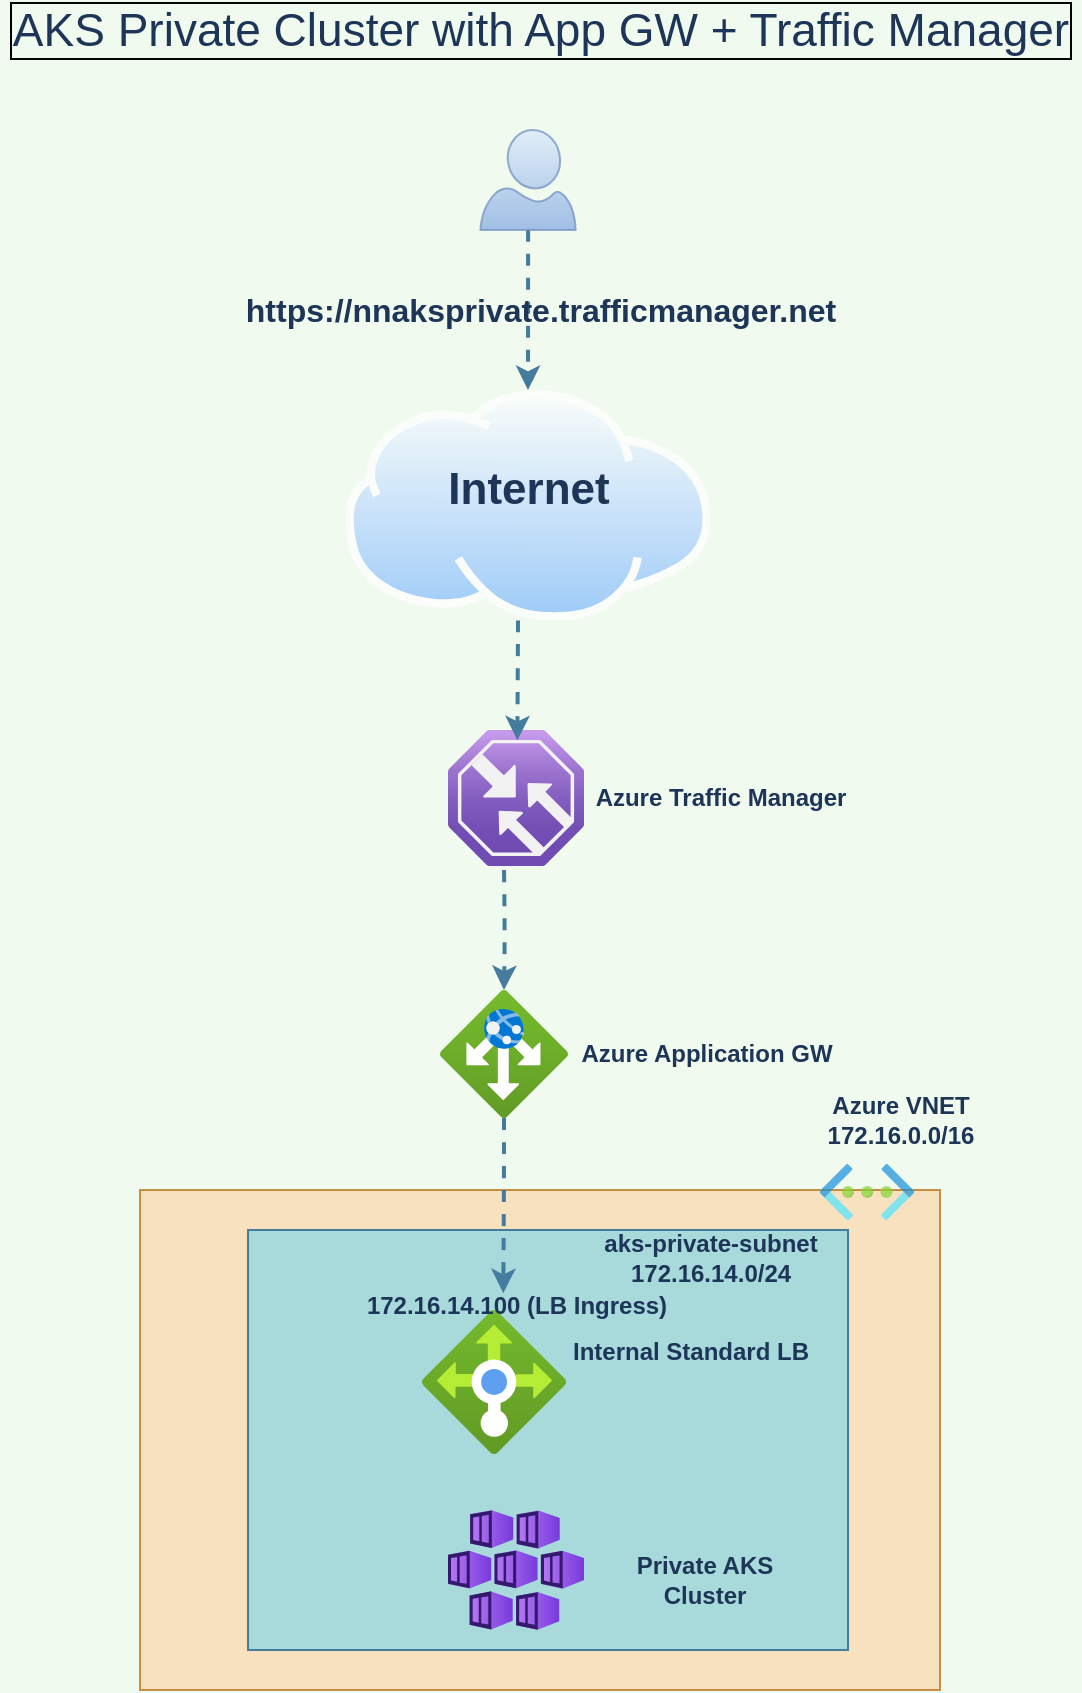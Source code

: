 <mxfile>
    <diagram id="4-xZHLOxTl4kP0bXQdMv" name="AppGW-TM">
        <mxGraphModel dx="1093" dy="1777" grid="1" gridSize="10" guides="1" tooltips="1" connect="1" arrows="1" fold="1" page="1" pageScale="1" pageWidth="850" pageHeight="1100" background="#F1FAEE" math="0" shadow="0">
            <root>
                <mxCell id="0"/>
                <mxCell id="1" parent="0"/>
                <mxCell id="r93_GqnMmugwLzrLt0np-10" style="edgeStyle=orthogonalEdgeStyle;curved=1;jumpSize=10;orthogonalLoop=1;jettySize=auto;html=1;dashed=1;strokeWidth=2;fontSize=9;fontColor=#1D3557;fillColor=#A8DADC;strokeColor=#457B9D;labelBackgroundColor=#F1FAEE;" parent="1" target="4" edge="1">
                    <mxGeometry relative="1" as="geometry">
                        <mxPoint x="392" y="-640" as="sourcePoint"/>
                    </mxGeometry>
                </mxCell>
                <mxCell id="2" value="" style="aspect=fixed;html=1;points=[];align=center;image;fontSize=12;image=img/lib/azure2/networking/Traffic_Manager_Profiles.svg;fontColor=#1D3557;labelBackgroundColor=#F1FAEE;fillColor=#A8DADC;strokeColor=#457B9D;" parent="1" vertex="1">
                    <mxGeometry x="364.01" y="-710" width="68" height="68" as="geometry"/>
                </mxCell>
                <mxCell id="4" value="" style="aspect=fixed;html=1;points=[];align=center;image;fontSize=12;image=img/lib/azure2/networking/Application_Gateways.svg;fontColor=#1D3557;labelBackgroundColor=#F1FAEE;fillColor=#A8DADC;strokeColor=#457B9D;" parent="1" vertex="1">
                    <mxGeometry x="360" y="-580" width="64" height="64" as="geometry"/>
                </mxCell>
                <mxCell id="FgJBHcW3uHFj0WgLqiAK-4" value="" style="whiteSpace=wrap;html=1;strokeWidth=1;fontSize=16;opacity=70;fillColor=#fad7ac;strokeColor=#b46504;" parent="1" vertex="1">
                    <mxGeometry x="210" y="-480" width="400" height="250" as="geometry"/>
                </mxCell>
                <mxCell id="FgJBHcW3uHFj0WgLqiAK-23" value="" style="aspect=fixed;html=1;points=[];align=center;image;fontSize=12;image=img/lib/azure2/networking/Virtual_Networks.svg;strokeWidth=1;opacity=70;fontColor=#1D3557;fontStyle=1;labelBackgroundColor=#F1FAEE;fillColor=#A8DADC;strokeColor=#457B9D;" parent="1" vertex="1">
                    <mxGeometry x="550" y="-493" width="47" height="28.06" as="geometry"/>
                </mxCell>
                <mxCell id="FgJBHcW3uHFj0WgLqiAK-6" value="" style="whiteSpace=wrap;html=1;fillColor=#A8DADC;strokeColor=#457B9D;fontSize=12;fontStyle=1;fontColor=#1D3557;" parent="1" vertex="1">
                    <mxGeometry x="264.01" y="-460" width="300" height="210" as="geometry"/>
                </mxCell>
                <mxCell id="FgJBHcW3uHFj0WgLqiAK-7" value="" style="aspect=fixed;html=1;points=[];align=center;image;fontSize=12;image=img/lib/azure2/networking/Load_Balancers.svg;fontColor=#1D3557;fontStyle=1;labelBackgroundColor=#F1FAEE;fillColor=#A8DADC;strokeColor=#457B9D;" parent="1" vertex="1">
                    <mxGeometry x="351.01" y="-420" width="72" height="72" as="geometry"/>
                </mxCell>
                <mxCell id="FgJBHcW3uHFj0WgLqiAK-8" value="" style="aspect=fixed;html=1;points=[];align=center;image;fontSize=12;image=img/lib/azure2/containers/Kubernetes_Services.svg;fontColor=#1D3557;fontStyle=1;labelBackgroundColor=#F1FAEE;fillColor=#A8DADC;strokeColor=#457B9D;" parent="1" vertex="1">
                    <mxGeometry x="364.01" y="-320" width="68" height="60" as="geometry"/>
                </mxCell>
                <mxCell id="FgJBHcW3uHFj0WgLqiAK-17" value="&lt;div style=&quot;text-align: left; font-size: 12px;&quot;&gt;&lt;span style=&quot;font-size: 12px;&quot;&gt;172.16.14.100 (LB Ingress)&lt;/span&gt;&lt;br style=&quot;font-size: 12px;&quot;&gt;&lt;/div&gt;" style="text;html=1;resizable=0;autosize=1;align=center;verticalAlign=middle;points=[];fillColor=none;strokeColor=none;rounded=0;fontSize=12;opacity=70;fontColor=#1D3557;fontStyle=1" parent="1" vertex="1">
                    <mxGeometry x="318.01" y="-432" width="160" height="20" as="geometry"/>
                </mxCell>
                <mxCell id="FgJBHcW3uHFj0WgLqiAK-19" value="&lt;font style=&quot;font-size: 12px;&quot;&gt;Internal Standard LB&lt;br style=&quot;font-size: 12px;&quot;&gt;&lt;/font&gt;" style="text;html=1;resizable=0;autosize=1;align=center;verticalAlign=middle;points=[];fillColor=none;strokeColor=none;rounded=0;fontSize=12;opacity=70;fontColor=#1D3557;fontStyle=1" parent="1" vertex="1">
                    <mxGeometry x="420" y="-409" width="130" height="20" as="geometry"/>
                </mxCell>
                <mxCell id="FgJBHcW3uHFj0WgLqiAK-20" value="&lt;font style=&quot;font-size: 12px;&quot;&gt;Private AKS&lt;br style=&quot;font-size: 12px;&quot;&gt;Cluster&lt;br style=&quot;font-size: 12px;&quot;&gt;&lt;/font&gt;" style="text;html=1;resizable=0;autosize=1;align=center;verticalAlign=middle;points=[];fillColor=none;strokeColor=none;rounded=0;fontSize=12;opacity=70;fontColor=#1D3557;fontStyle=1" parent="1" vertex="1">
                    <mxGeometry x="452.01" y="-300" width="80" height="30" as="geometry"/>
                </mxCell>
                <mxCell id="FgJBHcW3uHFj0WgLqiAK-22" value="&lt;font style=&quot;font-size: 12px;&quot;&gt;aks-private-subnet&lt;br style=&quot;font-size: 12px;&quot;&gt;172.16.14.0/24&lt;br style=&quot;font-size: 12px;&quot;&gt;&lt;/font&gt;" style="text;html=1;resizable=0;autosize=1;align=center;verticalAlign=middle;points=[];fillColor=none;strokeColor=none;rounded=0;fontSize=12;opacity=70;strokeWidth=4;fontColor=#1D3557;fontStyle=1" parent="1" vertex="1">
                    <mxGeometry x="435.01" y="-461" width="120" height="30" as="geometry"/>
                </mxCell>
                <mxCell id="Ija3Hl4Jm20LbU6CNTbf-4" value="" style="group;fontColor=#1D3557;" parent="1" vertex="1" connectable="0">
                    <mxGeometry x="312.5" y="-880" width="183.02" height="115.3" as="geometry"/>
                </mxCell>
                <mxCell id="Ija3Hl4Jm20LbU6CNTbf-5" value="" style="aspect=fixed;perimeter=ellipsePerimeter;html=1;align=center;shadow=0;dashed=0;spacingTop=3;image;image=img/lib/active_directory/internet_cloud.svg;strokeWidth=4;fontSize=24;opacity=70;fontColor=#1D3557;labelBackgroundColor=#F1FAEE;fillColor=#A8DADC;strokeColor=#457B9D;" parent="Ija3Hl4Jm20LbU6CNTbf-4" vertex="1">
                    <mxGeometry width="183.02" height="115.3" as="geometry"/>
                </mxCell>
                <mxCell id="Ija3Hl4Jm20LbU6CNTbf-6" value="&lt;font style=&quot;font-size: 22px&quot;&gt;&lt;b&gt;Internet&lt;/b&gt;&lt;/font&gt;" style="text;html=1;resizable=0;autosize=1;align=center;verticalAlign=middle;points=[];fillColor=none;strokeColor=none;rounded=0;fontSize=9;opacity=70;fontColor=#1D3557;" parent="Ija3Hl4Jm20LbU6CNTbf-4" vertex="1">
                    <mxGeometry x="41.51" y="40" width="100" height="20" as="geometry"/>
                </mxCell>
                <mxCell id="r93_GqnMmugwLzrLt0np-8" style="edgeStyle=orthogonalEdgeStyle;jumpSize=10;orthogonalLoop=1;jettySize=auto;html=1;dashed=1;strokeWidth=2;fontSize=9;fontColor=#1D3557;curved=1;fillColor=#A8DADC;strokeColor=#457B9D;labelBackgroundColor=#F1FAEE;" parent="1" source="Ija3Hl4Jm20LbU6CNTbf-7" target="Ija3Hl4Jm20LbU6CNTbf-5" edge="1">
                    <mxGeometry relative="1" as="geometry">
                        <Array as="points">
                            <mxPoint x="404" y="-930"/>
                            <mxPoint x="404" y="-930"/>
                        </Array>
                    </mxGeometry>
                </mxCell>
                <mxCell id="Ija3Hl4Jm20LbU6CNTbf-7" value="" style="verticalLabelPosition=bottom;html=1;verticalAlign=top;align=center;strokeColor=#6c8ebf;fillColor=#dae8fc;shape=mxgraph.azure.user;fontSize=9;opacity=70;gradientColor=#7ea6e0;" parent="1" vertex="1">
                    <mxGeometry x="380.26" y="-1010" width="47.5" height="50" as="geometry"/>
                </mxCell>
                <mxCell id="tHa_Rpu3lXLGzCLsMZf4-4" value="&lt;font style=&quot;font-size: 12px;&quot;&gt;Azure VNET&lt;br style=&quot;font-size: 12px;&quot;&gt;172.16.0.0/16&lt;br style=&quot;font-size: 12px;&quot;&gt;&lt;/font&gt;" style="text;html=1;resizable=0;autosize=1;align=center;verticalAlign=middle;points=[];fillColor=none;strokeColor=none;rounded=0;fontSize=12;opacity=70;strokeWidth=4;fontColor=#1D3557;fontStyle=1" parent="1" vertex="1">
                    <mxGeometry x="545" y="-530" width="90" height="30" as="geometry"/>
                </mxCell>
                <mxCell id="r93_GqnMmugwLzrLt0np-9" style="edgeStyle=orthogonalEdgeStyle;curved=1;jumpSize=10;orthogonalLoop=1;jettySize=auto;html=1;entryX=0.51;entryY=0.076;entryDx=0;entryDy=0;entryPerimeter=0;dashed=1;strokeWidth=2;fontSize=9;fontColor=#1D3557;fillColor=#A8DADC;strokeColor=#457B9D;labelBackgroundColor=#F1FAEE;" parent="1" source="Ija3Hl4Jm20LbU6CNTbf-5" target="2" edge="1">
                    <mxGeometry relative="1" as="geometry">
                        <Array as="points">
                            <mxPoint x="399" y="-760"/>
                            <mxPoint x="399" y="-760"/>
                        </Array>
                    </mxGeometry>
                </mxCell>
                <mxCell id="r93_GqnMmugwLzrLt0np-12" style="edgeStyle=orthogonalEdgeStyle;curved=1;jumpSize=10;orthogonalLoop=1;jettySize=auto;html=1;entryX=0.46;entryY=0.179;entryDx=0;entryDy=0;entryPerimeter=0;dashed=1;strokeWidth=2;fontSize=12;fontColor=#1D3557;fillColor=#A8DADC;strokeColor=#457B9D;fontStyle=1;labelBackgroundColor=#F1FAEE;" parent="1" source="4" target="FgJBHcW3uHFj0WgLqiAK-17" edge="1">
                    <mxGeometry relative="1" as="geometry"/>
                </mxCell>
                <mxCell id="TKOTXLHQB8G0pL5HHSA2-4" value="&lt;font style=&quot;font-size: 23px&quot;&gt;AKS Private Cluster with App GW + Traffic Manager&lt;/font&gt;" style="text;html=1;resizable=0;autosize=1;align=center;verticalAlign=middle;points=[];rounded=0;fontSize=12;opacity=70;strokeWidth=4;fontColor=#1D3557;labelBackgroundColor=none;fontStyle=0;labelBorderColor=#000000;" parent="1" vertex="1">
                    <mxGeometry x="140" y="-1070" width="540" height="20" as="geometry"/>
                </mxCell>
                <mxCell id="TKOTXLHQB8G0pL5HHSA2-5" value="&lt;font style=&quot;font-size: 12px&quot;&gt;Azure Application GW&lt;br style=&quot;font-size: 12px&quot;&gt;&lt;/font&gt;" style="text;html=1;resizable=0;autosize=1;align=center;verticalAlign=middle;points=[];fillColor=none;strokeColor=none;rounded=0;fontSize=12;opacity=70;fontColor=#1D3557;fontStyle=1" parent="1" vertex="1">
                    <mxGeometry x="422.76" y="-558" width="140" height="20" as="geometry"/>
                </mxCell>
                <mxCell id="TKOTXLHQB8G0pL5HHSA2-6" value="&lt;font style=&quot;font-size: 12px&quot;&gt;Azure Traffic Manager&lt;br style=&quot;font-size: 12px&quot;&gt;&lt;/font&gt;" style="text;html=1;resizable=0;autosize=1;align=center;verticalAlign=middle;points=[];fillColor=none;strokeColor=none;rounded=0;fontSize=12;opacity=70;fontColor=#1D3557;fontStyle=1" parent="1" vertex="1">
                    <mxGeometry x="430.01" y="-686" width="140" height="20" as="geometry"/>
                </mxCell>
                <mxCell id="Eux8NohXWpJZZ_GcyQIz-4" value="&lt;span&gt;https://nnaksprivate.trafficmanager.net&lt;/span&gt;" style="text;html=1;resizable=0;autosize=1;align=center;verticalAlign=middle;points=[];rounded=0;fontSize=16;opacity=70;strokeWidth=4;fontColor=#1D3557;labelBackgroundColor=none;fontStyle=1" parent="1" vertex="1">
                    <mxGeometry x="255" y="-930" width="310" height="20" as="geometry"/>
                </mxCell>
            </root>
        </mxGraphModel>
    </diagram>
    <diagram id="6LPI46fi2uUncDeXNJfb" name="AFD-Premium-PEP">
        <mxGraphModel dx="1943" dy="1777" grid="1" gridSize="10" guides="1" tooltips="1" connect="1" arrows="1" fold="1" page="1" pageScale="1" pageWidth="850" pageHeight="1100" background="#F1FAEE" math="0" shadow="0">
            <root>
                <mxCell id="f9K7gO3RI8mMg1lpbnID-0"/>
                <mxCell id="f9K7gO3RI8mMg1lpbnID-1" parent="f9K7gO3RI8mMg1lpbnID-0"/>
                <mxCell id="VLunNyUZ4l7rgIiEUKbG-4" value="" style="whiteSpace=wrap;html=1;strokeWidth=1;fontSize=12;opacity=70;fillColor=#fad7ac;strokeColor=#b46504;fontStyle=1;" parent="f9K7gO3RI8mMg1lpbnID-1" vertex="1">
                    <mxGeometry x="-820" y="-410" width="920" height="310" as="geometry"/>
                </mxCell>
                <mxCell id="KaZylue_DNo6RCHoot9r-7" style="edgeStyle=orthogonalEdgeStyle;curved=1;jumpSize=10;orthogonalLoop=1;jettySize=auto;html=1;entryX=0.47;entryY=0.036;entryDx=0;entryDy=0;entryPerimeter=0;dashed=1;strokeWidth=2;fontSize=12;fontColor=#1D3557;fillColor=#A8DADC;strokeColor=#457B9D;fontStyle=1;exitX=0.545;exitY=1.027;exitDx=0;exitDy=0;exitPerimeter=0;labelBackgroundColor=#F1FAEE;" parent="f9K7gO3RI8mMg1lpbnID-1" source="KjSyayzWr5BcyXWsrVw--29" target="KjSyayzWr5BcyXWsrVw--13" edge="1">
                    <mxGeometry relative="1" as="geometry"/>
                </mxCell>
                <mxCell id="VLunNyUZ4l7rgIiEUKbG-5" value="" style="aspect=fixed;html=1;points=[];align=center;image;fontSize=12;image=img/lib/azure2/networking/Virtual_Networks.svg;strokeWidth=1;opacity=70;fontColor=#1D3557;fontStyle=1;fillColor=#A8DADC;strokeColor=#457B9D;labelBackgroundColor=#F1FAEE;" parent="f9K7gO3RI8mMg1lpbnID-1" vertex="1">
                    <mxGeometry x="40" y="-423" width="47" height="28.06" as="geometry"/>
                </mxCell>
                <mxCell id="VLunNyUZ4l7rgIiEUKbG-7" value="" style="whiteSpace=wrap;html=1;strokeWidth=1;fontSize=9;opacity=70;fillColor=#A8DADC;strokeColor=#457B9D;fontColor=#1D3557;" parent="f9K7gO3RI8mMg1lpbnID-1" vertex="1">
                    <mxGeometry x="-383.49" y="-540" width="45" height="500" as="geometry"/>
                </mxCell>
                <mxCell id="VLunNyUZ4l7rgIiEUKbG-8" value="&lt;font style=&quot;font-size: 16px;&quot;&gt;Private Link&lt;/font&gt;" style="text;html=1;resizable=0;autosize=1;align=center;verticalAlign=middle;points=[];fillColor=#A8DADC;strokeColor=#457B9D;rounded=0;fontSize=16;opacity=70;rotation=-91;fontStyle=0;fontColor=#1D3557;" parent="f9K7gO3RI8mMg1lpbnID-1" vertex="1">
                    <mxGeometry x="-410" y="-310" width="100" height="20" as="geometry"/>
                </mxCell>
                <mxCell id="VLunNyUZ4l7rgIiEUKbG-9" value="" style="group;fontColor=#1D3557;" parent="f9K7gO3RI8mMg1lpbnID-1" vertex="1" connectable="0">
                    <mxGeometry x="-500" y="-870" width="261.51" height="170" as="geometry"/>
                </mxCell>
                <mxCell id="KjSyayzWr5BcyXWsrVw--17" value="" style="aspect=fixed;perimeter=ellipsePerimeter;html=1;align=center;shadow=0;dashed=0;spacingTop=3;image;image=img/lib/active_directory/internet_cloud.svg;strokeWidth=4;fontSize=24;opacity=70;fontColor=#1D3557;fillColor=#A8DADC;strokeColor=#457B9D;labelBackgroundColor=#F1FAEE;" parent="VLunNyUZ4l7rgIiEUKbG-9" vertex="1">
                    <mxGeometry width="256.604" height="161.657" as="geometry"/>
                </mxCell>
                <mxCell id="VLunNyUZ4l7rgIiEUKbG-6" value="&lt;font style=&quot;font-size: 22px&quot;&gt;&lt;b&gt;Internet&lt;/b&gt;&lt;/font&gt;" style="text;html=1;resizable=0;autosize=1;align=center;verticalAlign=middle;points=[];fillColor=none;strokeColor=none;rounded=0;fontSize=9;opacity=70;fontColor=#1D3557;" parent="VLunNyUZ4l7rgIiEUKbG-9" vertex="1">
                    <mxGeometry x="59.312" y="58.977" width="100" height="20" as="geometry"/>
                </mxCell>
                <mxCell id="KaZylue_DNo6RCHoot9r-9" style="edgeStyle=orthogonalEdgeStyle;curved=1;jumpSize=10;orthogonalLoop=1;jettySize=auto;html=1;dashed=1;strokeWidth=2;fontSize=9;fontColor=#1D3557;fillColor=#A8DADC;strokeColor=#457B9D;labelBackgroundColor=#F1FAEE;" parent="f9K7gO3RI8mMg1lpbnID-1" source="VLunNyUZ4l7rgIiEUKbG-26" target="KjSyayzWr5BcyXWsrVw--17" edge="1">
                    <mxGeometry relative="1" as="geometry"/>
                </mxCell>
                <mxCell id="VLunNyUZ4l7rgIiEUKbG-26" value="" style="verticalLabelPosition=bottom;html=1;verticalAlign=top;align=center;strokeColor=#6c8ebf;fillColor=#dae8fc;shape=mxgraph.azure.user;fontSize=9;opacity=70;gradientColor=#7ea6e0;" parent="f9K7gO3RI8mMg1lpbnID-1" vertex="1">
                    <mxGeometry x="-395.45" y="-1040" width="47.5" height="50" as="geometry"/>
                </mxCell>
                <mxCell id="VLunNyUZ4l7rgIiEUKbG-32" value="&lt;span style=&quot;font-size: 15px;&quot;&gt;&lt;font color=&quot;#cc0000&quot; style=&quot;font-size: 15px;&quot;&gt;Origin Not Routable from Internet&lt;/font&gt;&lt;/span&gt;" style="text;html=1;resizable=0;autosize=1;align=center;verticalAlign=middle;points=[];fillColor=none;strokeColor=none;rounded=0;fontSize=15;opacity=70;strokeWidth=4;fontColor=#1D3557;fontStyle=0;labelBackgroundColor=none;" parent="f9K7gO3RI8mMg1lpbnID-1" vertex="1">
                    <mxGeometry x="-245" y="-650.37" width="240" height="20" as="geometry"/>
                </mxCell>
                <mxCell id="VLunNyUZ4l7rgIiEUKbG-35" value="&lt;font style=&quot;font-size: 12px;&quot;&gt;Azure VNET&lt;br style=&quot;font-size: 12px;&quot;&gt;172.16.0.0/16&lt;br style=&quot;font-size: 12px;&quot;&gt;&lt;/font&gt;" style="text;html=1;resizable=0;autosize=1;align=center;verticalAlign=middle;points=[];fillColor=none;strokeColor=none;rounded=0;fontSize=12;opacity=70;strokeWidth=4;fontColor=#1D3557;fontStyle=1" parent="f9K7gO3RI8mMg1lpbnID-1" vertex="1">
                    <mxGeometry x="5" y="-455" width="90" height="30" as="geometry"/>
                </mxCell>
                <mxCell id="KjSyayzWr5BcyXWsrVw--0" value="" style="whiteSpace=wrap;html=1;fillColor=#A8DADC;strokeColor=#457B9D;fontSize=12;fontStyle=1;fontColor=#1D3557;" parent="f9K7gO3RI8mMg1lpbnID-1" vertex="1">
                    <mxGeometry x="-245.99" y="-380" width="300" height="200" as="geometry"/>
                </mxCell>
                <mxCell id="KjSyayzWr5BcyXWsrVw--1" value="" style="aspect=fixed;html=1;points=[];align=center;image;fontSize=12;image=img/lib/azure2/networking/Load_Balancers.svg;fontColor=#1D3557;fontStyle=1;fillColor=#A8DADC;strokeColor=#457B9D;labelBackgroundColor=#F1FAEE;" parent="f9K7gO3RI8mMg1lpbnID-1" vertex="1">
                    <mxGeometry x="-149.99" y="-370" width="72" height="72" as="geometry"/>
                </mxCell>
                <mxCell id="KjSyayzWr5BcyXWsrVw--2" value="" style="aspect=fixed;html=1;points=[];align=center;image;fontSize=12;image=img/lib/azure2/containers/Kubernetes_Services.svg;fontColor=#1D3557;fontStyle=1;fillColor=#A8DADC;strokeColor=#457B9D;labelBackgroundColor=#F1FAEE;" parent="f9K7gO3RI8mMg1lpbnID-1" vertex="1">
                    <mxGeometry x="-145.99" y="-250" width="68" height="60" as="geometry"/>
                </mxCell>
                <mxCell id="KjSyayzWr5BcyXWsrVw--3" value="" style="whiteSpace=wrap;html=1;fillColor=#A8DADC;strokeColor=#457B9D;fontSize=12;fontStyle=1;fontColor=#1D3557;" parent="f9K7gO3RI8mMg1lpbnID-1" vertex="1">
                    <mxGeometry x="-780.99" y="-380" width="300" height="200" as="geometry"/>
                </mxCell>
                <mxCell id="3RihLdK-z4v79nkGgRYW-4" style="edgeStyle=orthogonalEdgeStyle;curved=1;jumpSize=10;orthogonalLoop=1;jettySize=auto;html=1;entryX=0.453;entryY=-0.146;entryDx=0;entryDy=0;entryPerimeter=0;dashed=1;strokeWidth=2;fontSize=15;fontColor=#1D3557;fillColor=#A8DADC;strokeColor=#457B9D;labelBackgroundColor=#F1FAEE;" parent="f9K7gO3RI8mMg1lpbnID-1" source="KjSyayzWr5BcyXWsrVw--4" target="VLunNyUZ4l7rgIiEUKbG-14" edge="1">
                    <mxGeometry relative="1" as="geometry"/>
                </mxCell>
                <mxCell id="KjSyayzWr5BcyXWsrVw--4" value="" style="aspect=fixed;html=1;points=[];align=center;image;fontSize=12;image=img/lib/azure2/compute/Virtual_Machine.svg;fontColor=#1D3557;fontStyle=1;fillColor=#A8DADC;strokeColor=#457B9D;labelBackgroundColor=#F1FAEE;" parent="f9K7gO3RI8mMg1lpbnID-1" vertex="1">
                    <mxGeometry x="-760.49" y="-331" width="69" height="64" as="geometry"/>
                </mxCell>
                <mxCell id="KjSyayzWr5BcyXWsrVw--5" value="" style="aspect=fixed;html=1;points=[];align=center;image;fontSize=12;image=img/lib/azure2/networking/Private_Link_Service.svg;fontColor=#1D3557;fontStyle=1;fillColor=#A8DADC;strokeColor=#457B9D;labelBackgroundColor=#F1FAEE;" parent="f9K7gO3RI8mMg1lpbnID-1" vertex="1">
                    <mxGeometry x="-205.99" y="-341.46" width="56" height="32.46" as="geometry"/>
                </mxCell>
                <mxCell id="KjSyayzWr5BcyXWsrVw--7" value="" style="aspect=fixed;html=1;points=[];align=center;image;fontSize=12;image=img/lib/azure2/networking/Private_Link.svg;fontColor=#1D3557;fontStyle=1;fillColor=#A8DADC;strokeColor=#457B9D;labelBackgroundColor=#F1FAEE;" parent="f9K7gO3RI8mMg1lpbnID-1" vertex="1">
                    <mxGeometry x="-535.99" y="-369" width="60" height="55" as="geometry"/>
                </mxCell>
                <mxCell id="KjSyayzWr5BcyXWsrVw--10" value="Provider" style="text;html=1;resizable=0;autosize=1;align=center;verticalAlign=middle;points=[];fillColor=#A8DADC;strokeColor=#457B9D;rounded=0;opacity=70;fontSize=16;fontColor=#1D3557;fontStyle=0" parent="f9K7gO3RI8mMg1lpbnID-1" vertex="1">
                    <mxGeometry x="-130.99" y="-140" width="70" height="20" as="geometry"/>
                </mxCell>
                <mxCell id="KjSyayzWr5BcyXWsrVw--11" value="Consumer" style="text;html=1;resizable=0;autosize=1;align=center;verticalAlign=middle;points=[];fillColor=#A8DADC;strokeColor=#457B9D;rounded=0;opacity=70;fontSize=16;fontColor=#1D3557;fontStyle=0" parent="f9K7gO3RI8mMg1lpbnID-1" vertex="1">
                    <mxGeometry x="-670.99" y="-145" width="90" height="20" as="geometry"/>
                </mxCell>
                <mxCell id="VLunNyUZ4l7rgIiEUKbG-2" value="&lt;font style=&quot;font-size: 12px;&quot;&gt;Mgmt-VM&lt;br style=&quot;font-size: 12px;&quot;&gt;172.16.1.5&lt;br style=&quot;font-size: 12px;&quot;&gt;&lt;/font&gt;" style="text;html=1;resizable=0;autosize=1;align=center;verticalAlign=middle;points=[];fillColor=none;strokeColor=none;rounded=0;fontSize=12;opacity=70;fontColor=#1D3557;fontStyle=1" parent="f9K7gO3RI8mMg1lpbnID-1" vertex="1">
                    <mxGeometry x="-760.49" y="-255" width="70" height="30" as="geometry"/>
                </mxCell>
                <mxCell id="VLunNyUZ4l7rgIiEUKbG-13" value="&lt;div style=&quot;text-align: left ; font-size: 12px&quot;&gt;&lt;span style=&quot;font-size: 12px&quot;&gt;&lt;font color=&quot;#0000ff&quot;&gt;Private Link Service&lt;/font&gt;&lt;/span&gt;&lt;/div&gt;&lt;font style=&quot;font-size: 12px&quot;&gt;&lt;div style=&quot;text-align: left ; font-size: 12px&quot;&gt;&lt;span style=&quot;font-size: 12px&quot;&gt;&lt;font color=&quot;#0000ff&quot; style=&quot;font-size: 12px&quot;&gt;Origin (Microsoft.Network/privateLinkServices)&lt;/font&gt;&lt;/span&gt;&lt;/div&gt;&lt;span style=&quot;font-size: 12px&quot;&gt;&lt;div style=&quot;text-align: left ; font-size: 12px&quot;&gt;&lt;span style=&quot;font-size: 12px&quot;&gt;172.16.14.100 (LB Ingress)&lt;/span&gt;&lt;/div&gt;&lt;/span&gt;&lt;/font&gt;" style="text;html=1;resizable=0;autosize=1;align=center;verticalAlign=middle;points=[];fillColor=none;strokeColor=none;rounded=0;fontSize=12;opacity=70;fontColor=#1D3557;fontStyle=1" parent="f9K7gO3RI8mMg1lpbnID-1" vertex="1">
                    <mxGeometry x="-245.99" y="-305" width="280" height="50" as="geometry"/>
                </mxCell>
                <mxCell id="4r4xvpNqv8imGoXxGOeC-4" style="edgeStyle=orthogonalEdgeStyle;curved=1;jumpSize=10;orthogonalLoop=1;jettySize=auto;html=1;dashed=1;strokeWidth=2;fontSize=12;fontColor=#1D3557;fillColor=#A8DADC;strokeColor=#457B9D;fontStyle=1;exitX=0.38;exitY=0.273;exitDx=0;exitDy=0;exitPerimeter=0;labelBackgroundColor=#F1FAEE;" parent="f9K7gO3RI8mMg1lpbnID-1" source="VLunNyUZ4l7rgIiEUKbG-4" target="KjSyayzWr5BcyXWsrVw--5" edge="1">
                    <mxGeometry relative="1" as="geometry">
                        <Array as="points">
                            <mxPoint x="-470" y="-330"/>
                        </Array>
                    </mxGeometry>
                </mxCell>
                <mxCell id="VLunNyUZ4l7rgIiEUKbG-14" value="&lt;font style=&quot;font-size: 12px&quot;&gt;&lt;font color=&quot;#0000ff&quot;&gt;Private End Point&lt;br style=&quot;font-size: 12px&quot;&gt;&lt;/font&gt;172.16.1.10&lt;br style=&quot;font-size: 12px&quot;&gt;&lt;/font&gt;" style="text;html=1;resizable=0;autosize=1;align=center;verticalAlign=middle;points=[];fillColor=none;strokeColor=none;rounded=0;fontSize=12;opacity=70;strokeWidth=4;fontColor=#1D3557;fontStyle=1" parent="f9K7gO3RI8mMg1lpbnID-1" vertex="1">
                    <mxGeometry x="-586" y="-314" width="110" height="30" as="geometry"/>
                </mxCell>
                <mxCell id="VLunNyUZ4l7rgIiEUKbG-17" value="&lt;font style=&quot;font-size: 12px;&quot;&gt;Internal Standard LB&lt;br style=&quot;font-size: 12px;&quot;&gt;&lt;/font&gt;" style="text;html=1;resizable=0;autosize=1;align=center;verticalAlign=middle;points=[];fillColor=none;strokeColor=none;rounded=0;fontSize=12;opacity=70;fontColor=#1D3557;fontStyle=1" parent="f9K7gO3RI8mMg1lpbnID-1" vertex="1">
                    <mxGeometry x="-90" y="-339" width="130" height="20" as="geometry"/>
                </mxCell>
                <mxCell id="VLunNyUZ4l7rgIiEUKbG-18" value="&lt;font style=&quot;font-size: 12px;&quot;&gt;Private AKS&lt;br style=&quot;font-size: 12px;&quot;&gt;Cluster&lt;br style=&quot;font-size: 12px;&quot;&gt;&lt;/font&gt;" style="text;html=1;resizable=0;autosize=1;align=center;verticalAlign=middle;points=[];fillColor=none;strokeColor=none;rounded=0;fontSize=12;opacity=70;fontColor=#1D3557;fontStyle=1" parent="f9K7gO3RI8mMg1lpbnID-1" vertex="1">
                    <mxGeometry x="-57.99" y="-230" width="80" height="30" as="geometry"/>
                </mxCell>
                <mxCell id="VLunNyUZ4l7rgIiEUKbG-33" value="&lt;font style=&quot;font-size: 12px;&quot;&gt;Mgmt-subnet&lt;br style=&quot;font-size: 12px;&quot;&gt;172.16.1.0/24&lt;br style=&quot;font-size: 12px;&quot;&gt;&lt;/font&gt;" style="text;html=1;resizable=0;autosize=1;align=center;verticalAlign=middle;points=[];fillColor=none;strokeColor=none;rounded=0;fontSize=12;opacity=70;strokeWidth=4;fontColor=#1D3557;fontStyle=1" parent="f9K7gO3RI8mMg1lpbnID-1" vertex="1">
                    <mxGeometry x="-770.99" y="-374" width="90" height="30" as="geometry"/>
                </mxCell>
                <mxCell id="VLunNyUZ4l7rgIiEUKbG-34" value="&lt;font style=&quot;font-size: 12px;&quot;&gt;aks-private-subnet&lt;br style=&quot;font-size: 12px;&quot;&gt;172.16.14.0/24&lt;br style=&quot;font-size: 12px;&quot;&gt;&lt;/font&gt;" style="text;html=1;resizable=0;autosize=1;align=center;verticalAlign=middle;points=[];fillColor=none;strokeColor=none;rounded=0;fontSize=12;opacity=70;strokeWidth=4;fontColor=#1D3557;fontStyle=1" parent="f9K7gO3RI8mMg1lpbnID-1" vertex="1">
                    <mxGeometry x="-45.99" y="-380" width="120" height="30" as="geometry"/>
                </mxCell>
                <mxCell id="KaZylue_DNo6RCHoot9r-3" style="edgeStyle=orthogonalEdgeStyle;curved=1;jumpSize=10;orthogonalLoop=1;jettySize=auto;html=1;dashed=1;strokeWidth=2;fontSize=12;fontColor=#1D3557;fillColor=#f8cecc;strokeColor=#b85450;fontStyle=1;labelBackgroundColor=#F1FAEE;gradientColor=#ea6b66;" parent="f9K7gO3RI8mMg1lpbnID-1" source="KjSyayzWr5BcyXWsrVw--17" target="KjSyayzWr5BcyXWsrVw--1" edge="1">
                    <mxGeometry relative="1" as="geometry">
                        <Array as="points">
                            <mxPoint x="-114" y="-750"/>
                        </Array>
                    </mxGeometry>
                </mxCell>
                <mxCell id="VLunNyUZ4l7rgIiEUKbG-28" value="&lt;span style=&quot;font-size: 16px&quot;&gt;&lt;span style=&quot;font-size: 16px&quot;&gt;https://nnafd-premium.z01.azurefd.net&lt;/span&gt;&lt;/span&gt;" style="text;html=1;resizable=0;autosize=1;align=center;verticalAlign=middle;points=[];rounded=0;fontSize=16;opacity=70;strokeWidth=4;fontColor=#1D3557;labelBackgroundColor=none;fontStyle=0" parent="f9K7gO3RI8mMg1lpbnID-1" vertex="1">
                    <mxGeometry x="-505.99" y="-920" width="280" height="20" as="geometry"/>
                </mxCell>
                <mxCell id="KaZylue_DNo6RCHoot9r-6" style="edgeStyle=orthogonalEdgeStyle;curved=1;jumpSize=10;orthogonalLoop=1;jettySize=auto;html=1;dashed=1;strokeWidth=2;fontSize=9;fontColor=#1D3557;fillColor=#A8DADC;strokeColor=#457B9D;entryX=0.5;entryY=0;entryDx=0;entryDy=0;labelBackgroundColor=#F1FAEE;" parent="f9K7gO3RI8mMg1lpbnID-1" target="KjSyayzWr5BcyXWsrVw--29" edge="1">
                    <mxGeometry relative="1" as="geometry">
                        <mxPoint x="-610" y="-760" as="targetPoint"/>
                        <mxPoint x="-430" y="-840" as="sourcePoint"/>
                    </mxGeometry>
                </mxCell>
                <mxCell id="KaZylue_DNo6RCHoot9r-8" style="edgeStyle=orthogonalEdgeStyle;curved=1;jumpSize=10;orthogonalLoop=1;jettySize=auto;html=1;dashed=1;strokeWidth=2;fontSize=12;fontColor=#1D3557;fillColor=#A8DADC;strokeColor=#457B9D;fontStyle=1;labelBackgroundColor=#F1FAEE;" parent="f9K7gO3RI8mMg1lpbnID-1" source="VLunNyUZ4l7rgIiEUKbG-15" target="KjSyayzWr5BcyXWsrVw--5" edge="1">
                    <mxGeometry relative="1" as="geometry"/>
                </mxCell>
                <mxCell id="ue_wYRnv1T0Uwb1i3XSc-4" value="&lt;font style=&quot;font-size: 23px&quot;&gt;Secure AKS Private Cluster (Origin) with Private Link in AFD Premium&lt;/font&gt;" style="text;html=1;resizable=0;autosize=1;align=center;verticalAlign=middle;points=[];rounded=0;fontSize=12;opacity=70;strokeWidth=4;fontColor=#1D3557;labelBackgroundColor=none;fontStyle=0;labelBorderColor=#000000;" parent="f9K7gO3RI8mMg1lpbnID-1" vertex="1">
                    <mxGeometry x="-715.99" y="-1080" width="730" height="20" as="geometry"/>
                </mxCell>
                <mxCell id="3RihLdK-z4v79nkGgRYW-1" value="" style="group;fontColor=#1D3557;" parent="f9K7gO3RI8mMg1lpbnID-1" vertex="1" connectable="0">
                    <mxGeometry x="-765" y="-760.37" width="284.01" height="110" as="geometry"/>
                </mxCell>
                <mxCell id="KjSyayzWr5BcyXWsrVw--29" value="" style="whiteSpace=wrap;html=1;strokeWidth=1;fontSize=12;opacity=70;fillColor=#A8DADC;strokeColor=#457B9D;fontStyle=1;fontColor=#1D3557;" parent="3RihLdK-z4v79nkGgRYW-1" vertex="1">
                    <mxGeometry x="-20" width="304.01" height="110" as="geometry"/>
                </mxCell>
                <mxCell id="H5slawnGf7PfwjDwhNii-0" value="" style="aspect=fixed;html=1;points=[];align=center;image;fontSize=12;image=img/lib/azure2/networking/Front_Doors.svg;fontColor=#1D3557;fontStyle=1;fillColor=#A8DADC;strokeColor=#457B9D;labelBackgroundColor=#F1FAEE;" parent="3RihLdK-z4v79nkGgRYW-1" vertex="1">
                    <mxGeometry x="158.711" y="15.63" width="56.171" height="49.562" as="geometry"/>
                </mxCell>
                <mxCell id="KjSyayzWr5BcyXWsrVw--28" value="" style="aspect=fixed;html=1;points=[];align=center;image;fontSize=12;image=img/lib/azure2/networking/Web_Application_Firewall_Policies_WAF.svg;strokeWidth=4;opacity=70;fontColor=#1D3557;fontStyle=1;fillColor=#A8DADC;strokeColor=#457B9D;labelBackgroundColor=#F1FAEE;" parent="3RihLdK-z4v79nkGgRYW-1" vertex="1">
                    <mxGeometry x="91.886" y="15.63" width="42.802" height="42.802" as="geometry"/>
                </mxCell>
                <mxCell id="VLunNyUZ4l7rgIiEUKbG-16" value="&lt;font style=&quot;font-size: 12px;&quot;&gt;Azure Front Door Premium&lt;/font&gt;" style="text;html=1;resizable=0;autosize=1;align=center;verticalAlign=middle;points=[];fillColor=none;strokeColor=none;rounded=0;fontSize=12;opacity=70;strokeWidth=4;fontColor=#1D3557;fontStyle=1" parent="3RihLdK-z4v79nkGgRYW-1" vertex="1">
                    <mxGeometry x="57.004" y="65.19" width="170" height="20" as="geometry"/>
                </mxCell>
                <mxCell id="3RihLdK-z4v79nkGgRYW-2" value="" style="group;rotation=90;fontColor=#1D3557;" parent="f9K7gO3RI8mMg1lpbnID-1" vertex="1" connectable="0">
                    <mxGeometry x="-820" y="-590" width="355" height="105.63" as="geometry"/>
                </mxCell>
                <mxCell id="VLunNyUZ4l7rgIiEUKbG-10" value="" style="whiteSpace=wrap;html=1;strokeWidth=1;fontSize=12;opacity=70;fillColor=#A8DADC;strokeColor=#457B9D;fontStyle=1;fontColor=#1D3557;" parent="3RihLdK-z4v79nkGgRYW-2" vertex="1">
                    <mxGeometry x="40" width="300" height="105.63" as="geometry"/>
                </mxCell>
                <mxCell id="KjSyayzWr5BcyXWsrVw--13" value="" style="aspect=fixed;html=1;points=[];align=center;image;fontSize=12;image=img/lib/azure2/networking/Private_Link.svg;fontColor=#1D3557;fontStyle=1;fillColor=#A8DADC;strokeColor=#457B9D;labelBackgroundColor=#F1FAEE;" parent="3RihLdK-z4v79nkGgRYW-2" vertex="1">
                    <mxGeometry x="280" y="9" width="60" height="55" as="geometry"/>
                </mxCell>
                <mxCell id="VLunNyUZ4l7rgIiEUKbG-15" value="&lt;font style=&quot;font-size: 12px;&quot;&gt;Private End Point&lt;/font&gt;" style="text;html=1;resizable=0;autosize=1;align=center;verticalAlign=middle;points=[];fillColor=none;strokeColor=none;rounded=0;fontSize=12;opacity=70;strokeWidth=4;fontColor=#1D3557;fontStyle=1" parent="3RihLdK-z4v79nkGgRYW-2" vertex="1">
                    <mxGeometry x="245" y="64" width="110" height="20" as="geometry"/>
                </mxCell>
                <mxCell id="VLunNyUZ4l7rgIiEUKbG-37" value="&lt;font style=&quot;font-size: 12px;&quot;&gt;Azure Front Door &lt;br style=&quot;font-size: 12px;&quot;&gt;Private Endpoints&lt;br style=&quot;font-size: 12px;&quot;&gt;&lt;/font&gt;" style="text;html=1;resizable=0;autosize=1;align=center;verticalAlign=middle;points=[];fillColor=none;strokeColor=none;rounded=0;fontSize=12;opacity=70;strokeWidth=4;fontColor=#1D3557;fontStyle=1" parent="3RihLdK-z4v79nkGgRYW-2" vertex="1">
                    <mxGeometry x="140" y="10" width="120" height="30" as="geometry"/>
                </mxCell>
            </root>
        </mxGraphModel>
    </diagram>
</mxfile>